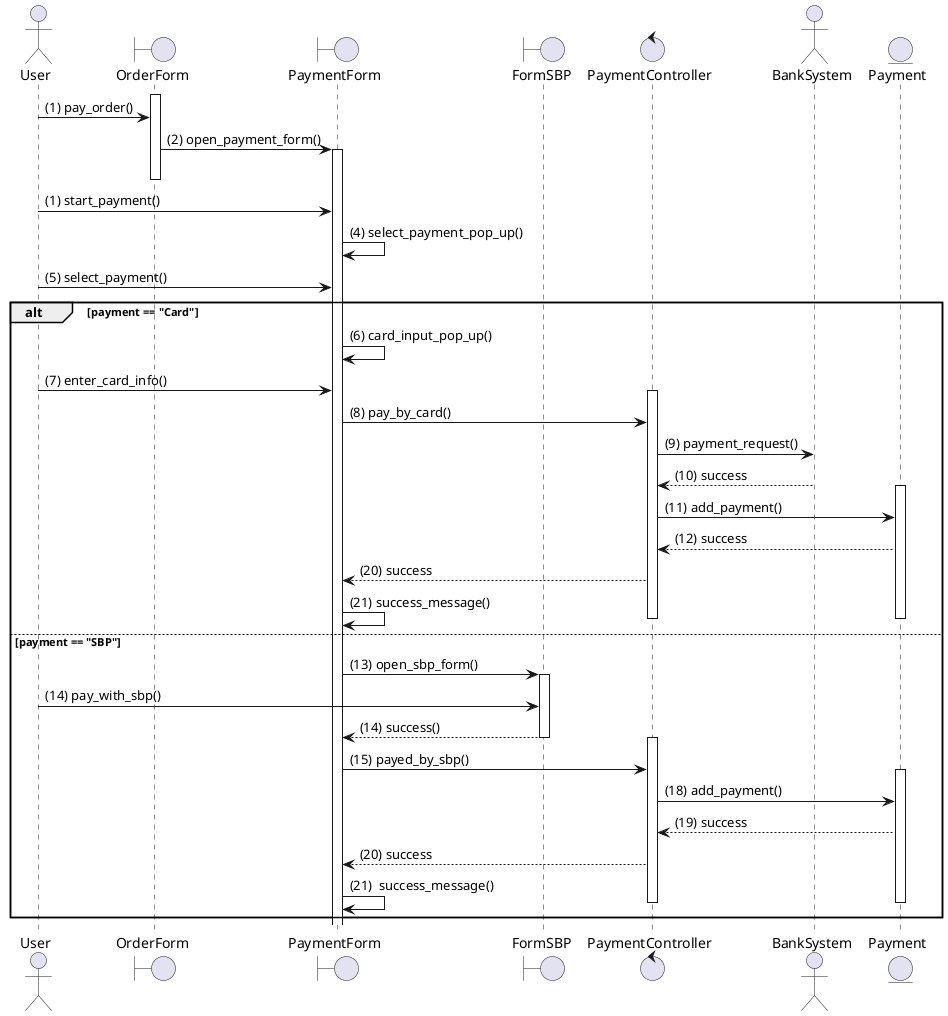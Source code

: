 @startuml
actor User
boundary OrderForm
boundary PaymentForm
boundary FormSBP
control PaymentController
actor BankSystem
entity Payment


activate OrderForm
User -> OrderForm : (1) pay_order()
OrderForm -> PaymentForm : (2) open_payment_form()
activate PaymentForm
deactivate OrderForm

User -> PaymentForm : (1) start_payment()




PaymentForm -> PaymentForm : (4) select_payment_pop_up()
User -> PaymentForm : (5) select_payment()

alt payment == "Card"
    PaymentForm -> PaymentForm : (6) card_input_pop_up()
    User -> PaymentForm : (7) enter_card_info()
    activate PaymentController
    PaymentForm -> PaymentController : (8) pay_by_card()
    PaymentController -> BankSystem : (9) payment_request()
    BankSystem --> PaymentController : (10) success
    activate Payment
    PaymentController -> Payment : (11) add_payment()
    PaymentController <-- Payment : (12) success
    PaymentController --> PaymentForm : (20) success
    PaymentForm -> PaymentForm : (21) success_message()
    deactivate Payment
    deactivate PaymentController

else payment == "SBP"
   
    PaymentForm -> FormSBP  : (13) open_sbp_form()
    activate FormSBP
    User -> FormSBP : (14) pay_with_sbp()
    FormSBP --> PaymentForm : (14) success()
    deactivate FormSBP
    activate PaymentController
    PaymentForm -> PaymentController : (15) payed_by_sbp()
    activate Payment
    PaymentController -> Payment : (18) add_payment()
    PaymentController <-- Payment : (19) success
    PaymentController --> PaymentForm : (20) success
    PaymentForm -> PaymentForm : (21)  success_message()
    deactivate Payment
    deactivate PaymentController
end


@enduml
